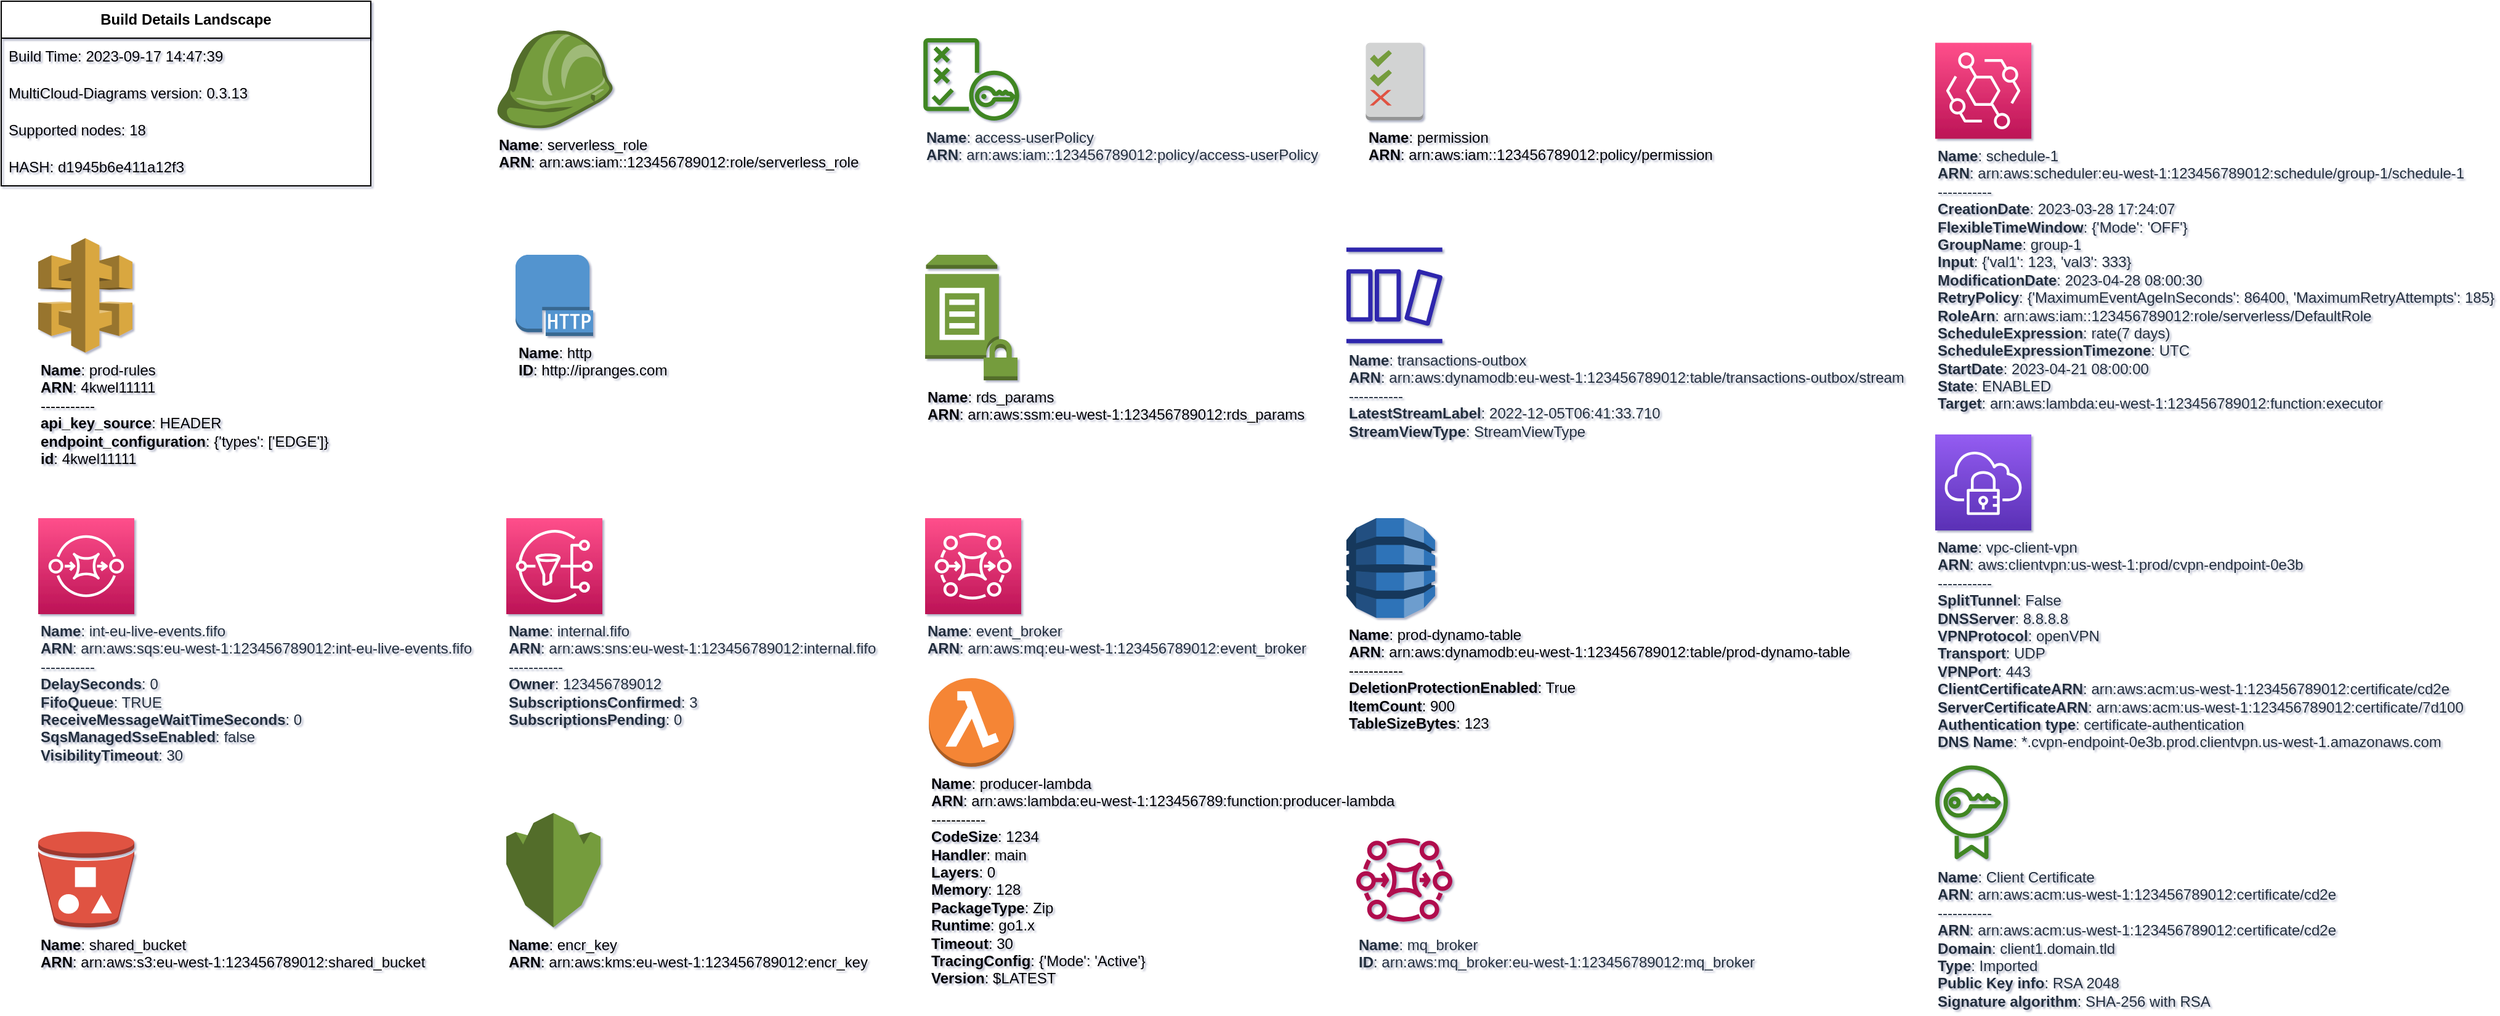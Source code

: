 <mxfile type="MultiCloud">
	<diagram id="diagram_1" name="AWS components">
		<mxGraphModel dx="1015" dy="661" grid="1" gridSize="10" guides="1" tooltips="1" connect="1" arrows="1" fold="1" page="1" pageScale="1" pageWidth="850" pageHeight="1100" math="0" shadow="1">
			<root>
				<mxCell id="0"/>
				<mxCell id="1" parent="0"/>
				<mxCell id="vertex:Build Details Landscape:list" value="&lt;b&gt;Build Details Landscape&lt;/b&gt;" style="swimlane;fontStyle=0;childLayout=stackLayout;horizontal=1;startSize=30;horizontalStack=0;resizeParent=1;resizeParentMax=0;resizeLast=0;collapsible=1;marginBottom=0;whiteSpace=wrap;html=1;" parent="1" vertex="1">
					<mxGeometry width="300" height="150" as="geometry" y="-80"/>
				</mxCell>
				<mxCell id="vertex:Build Details Landscape:row:0" value="Build Time: 2023-09-17 14:47:39" style="text;strokeColor=none;fillColor=none;align=left;verticalAlign=middle;spacingLeft=4;spacingRight=4;overflow=hidden;portConstraint=eastwest;rotatable=0;whiteSpace=wrap;html=1;" parent="vertex:Build Details Landscape:list" vertex="1">
					<mxGeometry width="300" height="30" y="30" as="geometry"/>
				</mxCell>
				<mxCell id="vertex:Build Details Landscape:row:1" value="MultiCloud-Diagrams version: 0.3.13" style="text;strokeColor=none;fillColor=none;align=left;verticalAlign=middle;spacingLeft=4;spacingRight=4;overflow=hidden;portConstraint=eastwest;rotatable=0;whiteSpace=wrap;html=1;" parent="vertex:Build Details Landscape:list" vertex="1">
					<mxGeometry width="300" height="30" y="60" as="geometry"/>
				</mxCell>
				<mxCell id="vertex:Build Details Landscape:row:2" value="Supported nodes: 18" style="text;strokeColor=none;fillColor=none;align=left;verticalAlign=middle;spacingLeft=4;spacingRight=4;overflow=hidden;portConstraint=eastwest;rotatable=0;whiteSpace=wrap;html=1;" parent="vertex:Build Details Landscape:list" vertex="1">
					<mxGeometry width="300" height="30" y="90" as="geometry"/>
				</mxCell>
				<mxCell id="vertex:Build Details Landscape:row:3" value="HASH: d1945b6e411a12f3" style="text;strokeColor=none;fillColor=none;align=left;verticalAlign=middle;spacingLeft=4;spacingRight=4;overflow=hidden;portConstraint=eastwest;rotatable=0;whiteSpace=wrap;html=1;" parent="vertex:Build Details Landscape:list" vertex="1">
					<mxGeometry width="300" height="30" y="120" as="geometry"/>
				</mxCell>
				<mxCell id="vertex:dynamo:arn:aws:dynamodb:eu-west-1:123456789012:table/prod-dynamo-table" value="&lt;b&gt;Name&lt;/b&gt;: prod-dynamo-table&lt;BR&gt;&lt;b&gt;ARN&lt;/b&gt;: arn:aws:dynamodb:eu-west-1:123456789012:table/prod-dynamo-table&lt;BR&gt;-----------&lt;BR&gt;&lt;b&gt;DeletionProtectionEnabled&lt;/b&gt;: True&lt;BR&gt;&lt;b&gt;ItemCount&lt;/b&gt;: 900&lt;BR&gt;&lt;b&gt;TableSizeBytes&lt;/b&gt;: 123" style="outlineConnect=0;dashed=0;verticalLabelPosition=bottom;verticalAlign=top;align=left;html=1;shape=mxgraph.aws3.dynamo_db;fillColor=#2E73B8;gradientColor=none;" parent="1" vertex="1">
					<mxGeometry width="72" height="81" as="geometry" x="1092" y="340"/>
				</mxCell>
				<mxCell id="vertex:dynamo_stream:arn:aws:dynamodb:eu-west-1:123456789012:table/transactions-outbox/stream" value="&lt;b&gt;Name&lt;/b&gt;: transactions-outbox&lt;BR&gt;&lt;b&gt;ARN&lt;/b&gt;: arn:aws:dynamodb:eu-west-1:123456789012:table/transactions-outbox/stream&lt;BR&gt;-----------&lt;BR&gt;&lt;b&gt;LatestStreamLabel&lt;/b&gt;: 2022-12-05T06:41:33.710&lt;BR&gt;&lt;b&gt;StreamViewType&lt;/b&gt;: StreamViewType" style="sketch=0;outlineConnect=0;fontColor=#232F3E;gradientColor=none;fillColor=#2E27AD;strokeColor=none;dashed=0;verticalLabelPosition=bottom;verticalAlign=top;align=left;html=1;fontSize=12;fontStyle=0;aspect=fixed;pointerEvents=1;shape=mxgraph.aws4.dynamodb_stream" parent="1" vertex="1">
					<mxGeometry width="78" height="78" as="geometry" x="1092" y="120"/>
				</mxCell>
				<mxCell id="vertex:api_gw:4kwel11111" value="&lt;b&gt;Name&lt;/b&gt;: prod-rules&lt;BR&gt;&lt;b&gt;ARN&lt;/b&gt;: 4kwel11111&lt;BR&gt;-----------&lt;BR&gt;&lt;b&gt;api_key_source&lt;/b&gt;: HEADER&lt;BR&gt;&lt;b&gt;endpoint_configuration&lt;/b&gt;: {'types': ['EDGE']}&lt;BR&gt;&lt;b&gt;id&lt;/b&gt;: 4kwel11111" style="outlineConnect=0;dashed=0;verticalLabelPosition=bottom;verticalAlign=top;align=left;html=1;shape=mxgraph.aws3.api_gateway;fillColor=#D9A741;gradientColor=none;" parent="1" vertex="1">
					<mxGeometry width="76.5" height="93" as="geometry" x="30" y="112.5"/>
				</mxCell>
				<mxCell id="vertex:sqs:arn:aws:sqs:eu-west-1:123456789012:int-eu-live-events.fifo" value="&lt;b&gt;Name&lt;/b&gt;: int-eu-live-events.fifo&lt;BR&gt;&lt;b&gt;ARN&lt;/b&gt;: arn:aws:sqs:eu-west-1:123456789012:int-eu-live-events.fifo&lt;BR&gt;-----------&lt;BR&gt;&lt;b&gt;DelaySeconds&lt;/b&gt;: 0&lt;BR&gt;&lt;b&gt;FifoQueue&lt;/b&gt;: TRUE&lt;BR&gt;&lt;b&gt;ReceiveMessageWaitTimeSeconds&lt;/b&gt;: 0&lt;BR&gt;&lt;b&gt;SqsManagedSseEnabled&lt;/b&gt;: false&lt;BR&gt;&lt;b&gt;VisibilityTimeout&lt;/b&gt;: 30" style="sketch=0;outlineConnect=0;fontColor=#232F3E;gradientColor=#FF4F8B;gradientDirection=north;fillColor=#BC1356;strokeColor=#ffffff;dashed=0;verticalLabelPosition=bottom;verticalAlign=top;align=left;html=1;fontSize=12;fontStyle=0;aspect=fixed;shape=mxgraph.aws4.resourceIcon;resIcon=mxgraph.aws4.sqs;" parent="1" vertex="1">
					<mxGeometry width="78" height="78" as="geometry" x="30" y="340"/>
				</mxCell>
				<mxCell id="vertex:sns:arn:aws:sns:eu-west-1:123456789012:internal.fifo" value="&lt;b&gt;Name&lt;/b&gt;: internal.fifo&lt;BR&gt;&lt;b&gt;ARN&lt;/b&gt;: arn:aws:sns:eu-west-1:123456789012:internal.fifo&lt;BR&gt;-----------&lt;BR&gt;&lt;b&gt;Owner&lt;/b&gt;: 123456789012&lt;BR&gt;&lt;b&gt;SubscriptionsConfirmed&lt;/b&gt;: 3&lt;BR&gt;&lt;b&gt;SubscriptionsPending&lt;/b&gt;: 0" style="sketch=0;outlineConnect=0;fontColor=#232F3E;gradientColor=#FF4F8B;gradientDirection=north;fillColor=#BC1356;strokeColor=#ffffff;dashed=0;verticalLabelPosition=bottom;verticalAlign=top;align=left;html=1;fontSize=12;fontStyle=0;aspect=fixed;shape=mxgraph.aws4.resourceIcon;resIcon=mxgraph.aws4.sns;" parent="1" vertex="1">
					<mxGeometry width="78" height="78" as="geometry" x="410" y="340"/>
				</mxCell>
				<mxCell id="vertex:lambda_function:arn:aws:lambda:eu-west-1:123456789:function:producer-lambda" value="&lt;b&gt;Name&lt;/b&gt;: producer-lambda&lt;BR&gt;&lt;b&gt;ARN&lt;/b&gt;: arn:aws:lambda:eu-west-1:123456789:function:producer-lambda&lt;BR&gt;-----------&lt;BR&gt;&lt;b&gt;CodeSize&lt;/b&gt;: 1234&lt;BR&gt;&lt;b&gt;Handler&lt;/b&gt;: main&lt;BR&gt;&lt;b&gt;Layers&lt;/b&gt;: 0&lt;BR&gt;&lt;b&gt;Memory&lt;/b&gt;: 128&lt;BR&gt;&lt;b&gt;PackageType&lt;/b&gt;: Zip&lt;BR&gt;&lt;b&gt;Runtime&lt;/b&gt;: go1.x&lt;BR&gt;&lt;b&gt;Timeout&lt;/b&gt;: 30&lt;BR&gt;&lt;b&gt;TracingConfig&lt;/b&gt;: {'Mode': 'Active'}&lt;BR&gt;&lt;b&gt;Version&lt;/b&gt;: $LATEST" style="verticalLabelPosition=bottom;verticalAlign=top;aspect=fixed;align=left;pointerEvents=1;shape=mxgraph.aws3.lambda_function;prIcon=server;fillColor=#F58534;gradientColor=none;html=1;" parent="1" vertex="1">
					<mxGeometry width="69" height="72" as="geometry" x="753" y="470"/>
				</mxCell>
				<mxCell id="vertex:iam_role:arn:aws:iam::123456789012:role/serverless_role" value="&lt;b&gt;Name&lt;/b&gt;: serverless_role&lt;BR&gt;&lt;b&gt;ARN&lt;/b&gt;: arn:aws:iam::123456789012:role/serverless_role" style="outlineConnect=0;dashed=0;verticalLabelPosition=bottom;verticalAlign=top;align=left;html=1;shape=mxgraph.aws3.role;fillColor=#759C3E;gradientColor=none;" parent="1" vertex="1">
					<mxGeometry width="94.5" height="79.5" as="geometry" x="401.75" y="-56.25"/>
				</mxCell>
				<mxCell id="vertex:iam_policy:arn:aws:iam::123456789012:policy/access-userPolicy" value="&lt;b&gt;Name&lt;/b&gt;: access-userPolicy&lt;BR&gt;&lt;b&gt;ARN&lt;/b&gt;: arn:aws:iam::123456789012:policy/access-userPolicy" style="sketch=0;outlineConnect=0;fontColor=#232F3E;gradientColor=none;fillColor=#3F8624;strokeColor=none;dashed=0;verticalLabelPosition=bottom;verticalAlign=top;align=left;html=1;fontSize=12;fontStyle=0;aspect=fixed;pointerEvents=1;shape=mxgraph.aws4.policy;" parent="1" vertex="1">
					<mxGeometry width="78" height="67" as="geometry" x="748.5" y="-50"/>
				</mxCell>
				<mxCell id="vertex:iam_permission:arn:aws:iam::123456789012:policy/permission" value="&lt;b&gt;Name&lt;/b&gt;: permission&lt;BR&gt;&lt;b&gt;ARN&lt;/b&gt;: arn:aws:iam::123456789012:policy/permission" style="outlineConnect=0;dashed=0;verticalLabelPosition=bottom;verticalAlign=top;align=left;html=1;shape=mxgraph.aws3.permissions_2;fillColor=#D2D3D3;gradientColor=none;" parent="1" vertex="1">
					<mxGeometry width="46.5" height="63" as="geometry" x="1107.75" y="-46.25"/>
				</mxCell>
				<mxCell id="vertex:s3:arn:aws:s3:eu-west-1:123456789012:shared_bucket" value="&lt;b&gt;Name&lt;/b&gt;: shared_bucket&lt;BR&gt;&lt;b&gt;ARN&lt;/b&gt;: arn:aws:s3:eu-west-1:123456789012:shared_bucket" style="outlineConnect=0;dashed=0;verticalLabelPosition=bottom;verticalAlign=top;align=left;html=1;shape=mxgraph.aws3.bucket_with_objects;fillColor=#E05243;gradientColor=none;" parent="1" vertex="1">
					<mxGeometry width="78" height="78" as="geometry" x="30" y="594.5"/>
				</mxCell>
				<mxCell id="vertex:kms:arn:aws:kms:eu-west-1:123456789012:encr_key" value="&lt;b&gt;Name&lt;/b&gt;: encr_key&lt;BR&gt;&lt;b&gt;ARN&lt;/b&gt;: arn:aws:kms:eu-west-1:123456789012:encr_key" style="outlineConnect=0;dashed=0;verticalLabelPosition=bottom;verticalAlign=top;align=left;html=1;shape=mxgraph.aws3.kms;fillColor=#759C3E;gradientColor=none;" parent="1" vertex="1">
					<mxGeometry width="76.5" height="93" as="geometry" x="410" y="579.5"/>
				</mxCell>
				<mxCell id="vertex:ssm:arn:aws:ssm:eu-west-1:123456789012:rds_params" value="&lt;b&gt;Name&lt;/b&gt;: rds_params&lt;BR&gt;&lt;b&gt;ARN&lt;/b&gt;: arn:aws:ssm:eu-west-1:123456789012:rds_params" style="outlineConnect=0;dashed=0;verticalLabelPosition=bottom;verticalAlign=top;align=left;html=1;shape=mxgraph.aws3.parameter_store;fillColor=#759C3E;gradientColor=none;" parent="1" vertex="1">
					<mxGeometry width="75" height="102" as="geometry" x="750" y="126"/>
				</mxCell>
				<mxCell id="vertex:mq:arn:aws:mq:eu-west-1:123456789012:event_broker" value="&lt;b&gt;Name&lt;/b&gt;: event_broker&lt;BR&gt;&lt;b&gt;ARN&lt;/b&gt;: arn:aws:mq:eu-west-1:123456789012:event_broker" style="sketch=0;outlineConnect=0;fontColor=#232F3E;gradientColor=#FF4F8B;gradientDirection=north;fillColor=#BC1356;strokeColor=#ffffff;dashed=0;verticalLabelPosition=bottom;verticalAlign=top;align=left;html=1;fontSize=12;fontStyle=0;aspect=fixed;shape=mxgraph.aws4.resourceIcon;resIcon=mxgraph.aws4.mq;" parent="1" vertex="1">
					<mxGeometry width="78" height="78" as="geometry" x="750" y="340"/>
				</mxCell>
				<mxCell id="vertex:mq_broker:arn:aws:mq_broker:eu-west-1:123456789012:mq_broker" value="&lt;b&gt;Name&lt;/b&gt;: mq_broker&lt;BR&gt;&lt;b&gt;ID&lt;/b&gt;: arn:aws:mq_broker:eu-west-1:123456789012:mq_broker" style="sketch=0;outlineConnect=0;fontColor=#232F3E;gradientColor=none;fillColor=#B0084D;strokeColor=none;dashed=0;verticalLabelPosition=bottom;verticalAlign=top;align=left;html=1;fontSize=12;fontStyle=0;aspect=fixed;pointerEvents=1;shape=mxgraph.aws4.mq_broker;" parent="1" vertex="1">
					<mxGeometry width="78" height="78" as="geometry" x="1100" y="594.5"/>
				</mxCell>
				<mxCell id="vertex:http:http://ipranges.com" value="&lt;b&gt;Name&lt;/b&gt;: http&lt;BR&gt;&lt;b&gt;ID&lt;/b&gt;: http://ipranges.com" style="outlineConnect=0;dashed=0;verticalLabelPosition=bottom;verticalAlign=top;align=left;html=1;shape=mxgraph.aws3.http_protocol;fillColor=#5294CF;gradientColor=none;" parent="1" vertex="1">
					<mxGeometry width="63" height="66" as="geometry" x="417.5" y="126"/>
				</mxCell>
				<mxCell id="vertex:event_bridge:arn:aws:scheduler:eu-west-1:123456789012:schedule/group-1/schedule-1" value="&lt;b&gt;Name&lt;/b&gt;: schedule-1&lt;BR&gt;&lt;b&gt;ARN&lt;/b&gt;: arn:aws:scheduler:eu-west-1:123456789012:schedule/group-1/schedule-1&lt;BR&gt;-----------&lt;BR&gt;&lt;b&gt;CreationDate&lt;/b&gt;: 2023-03-28 17:24:07&lt;BR&gt;&lt;b&gt;FlexibleTimeWindow&lt;/b&gt;: {'Mode': 'OFF'}&lt;BR&gt;&lt;b&gt;GroupName&lt;/b&gt;: group-1&lt;BR&gt;&lt;b&gt;Input&lt;/b&gt;: {'val1': 123, 'val3': 333}&lt;BR&gt;&lt;b&gt;ModificationDate&lt;/b&gt;: 2023-04-28 08:00:30&lt;BR&gt;&lt;b&gt;RetryPolicy&lt;/b&gt;: {'MaximumEventAgeInSeconds': 86400, 'MaximumRetryAttempts': 185}&lt;BR&gt;&lt;b&gt;RoleArn&lt;/b&gt;: arn:aws:iam::123456789012:role/serverless/DefaultRole&lt;BR&gt;&lt;b&gt;ScheduleExpression&lt;/b&gt;: rate(7 days)&lt;BR&gt;&lt;b&gt;ScheduleExpressionTimezone&lt;/b&gt;: UTC&lt;BR&gt;&lt;b&gt;StartDate&lt;/b&gt;: 2023-04-21 08:00:00&lt;BR&gt;&lt;b&gt;State&lt;/b&gt;: ENABLED&lt;BR&gt;&lt;b&gt;Target&lt;/b&gt;: arn:aws:lambda:eu-west-1:123456789012:function:executor" style="sketch=0;outlineConnect=0;fontColor=#232F3E;gradientColor=#FF4F8B;gradientDirection=north;fillColor=#BC1356;strokeColor=#ffffff;dashed=0;verticalLabelPosition=bottom;verticalAlign=top;align=left;html=1;fontSize=12;fontStyle=0;aspect=fixed;shape=mxgraph.aws4.resourceIcon;resIcon=mxgraph.aws4.eventbridge;" parent="1" vertex="1">
					<mxGeometry width="78" height="78" as="geometry" x="1570" y="-46.25"/>
				</mxCell>
				<mxCell id="vertex:client_vpn:aws:clientvpn:us-west-1:prod/cvpn-endpoint-0e3b" value="&lt;b&gt;Name&lt;/b&gt;: vpc-client-vpn&lt;BR&gt;&lt;b&gt;ARN&lt;/b&gt;: aws:clientvpn:us-west-1:prod/cvpn-endpoint-0e3b&lt;BR&gt;-----------&lt;BR&gt;&lt;b&gt;SplitTunnel&lt;/b&gt;: False&lt;BR&gt;&lt;b&gt;DNSServer&lt;/b&gt;: 8.8.8.8&lt;BR&gt;&lt;b&gt;VPNProtocol&lt;/b&gt;: openVPN&lt;BR&gt;&lt;b&gt;Transport&lt;/b&gt;: UDP&lt;BR&gt;&lt;b&gt;VPNPort&lt;/b&gt;: 443&lt;BR&gt;&lt;b&gt;ClientCertificateARN&lt;/b&gt;: arn:aws:acm:us-west-1:123456789012:certificate/cd2e&lt;BR&gt;&lt;b&gt;ServerCertificateARN&lt;/b&gt;: arn:aws:acm:us-west-1:123456789012:certificate/7d100&lt;BR&gt;&lt;b&gt;Authentication type&lt;/b&gt;: certificate-authentication&lt;BR&gt;&lt;b&gt;DNS Name&lt;/b&gt;: *.cvpn-endpoint-0e3b.prod.clientvpn.us-west-1.amazonaws.com" style="sketch=0;outlineConnect=0;fontColor=#232F3E;gradientColor=#945DF2;gradientDirection=north;fillColor=#5A30B5;strokeColor=#ffffff;dashed=0;verticalLabelPosition=bottom;verticalAlign=top;align=left;html=1;fontSize=12;fontStyle=0;aspect=fixed;shape=mxgraph.aws4.resourceIcon;resIcon=mxgraph.aws4.client_vpn;" parent="1" vertex="1">
					<mxGeometry width="78" height="78" as="geometry" x="1570" y="272"/>
				</mxCell>
				<mxCell id="vertex:certificate_manager:arn:aws:acm:us-west-1:123456789012:certificate/cd2e" value="&lt;b&gt;Name&lt;/b&gt;: Client Certificate&lt;BR&gt;&lt;b&gt;ARN&lt;/b&gt;: arn:aws:acm:us-west-1:123456789012:certificate/cd2e&lt;BR&gt;-----------&lt;BR&gt;&lt;b&gt;ARN&lt;/b&gt;: arn:aws:acm:us-west-1:123456789012:certificate/cd2e&lt;BR&gt;&lt;b&gt;Domain&lt;/b&gt;: client1.domain.tld&lt;BR&gt;&lt;b&gt;Type&lt;/b&gt;: Imported&lt;BR&gt;&lt;b&gt;Public Key info&lt;/b&gt;: RSA 2048&lt;BR&gt;&lt;b&gt;Signature algorithm&lt;/b&gt;: SHA-256 with RSA" style="sketch=0;outlineConnect=0;fontColor=#232F3E;gradientColor=none;fillColor=#3F8624;strokeColor=none;dashed=0;verticalLabelPosition=bottom;verticalAlign=top;align=left;html=1;fontSize=12;fontStyle=0;aspect=fixed;pointerEvents=1;shape=mxgraph.aws4.certificate_manager;" parent="1" vertex="1">
					<mxGeometry width="59" height="78" as="geometry" x="1570" y="540"/>
				</mxCell>
			</root>
		</mxGraphModel>
	</diagram>
</mxfile>